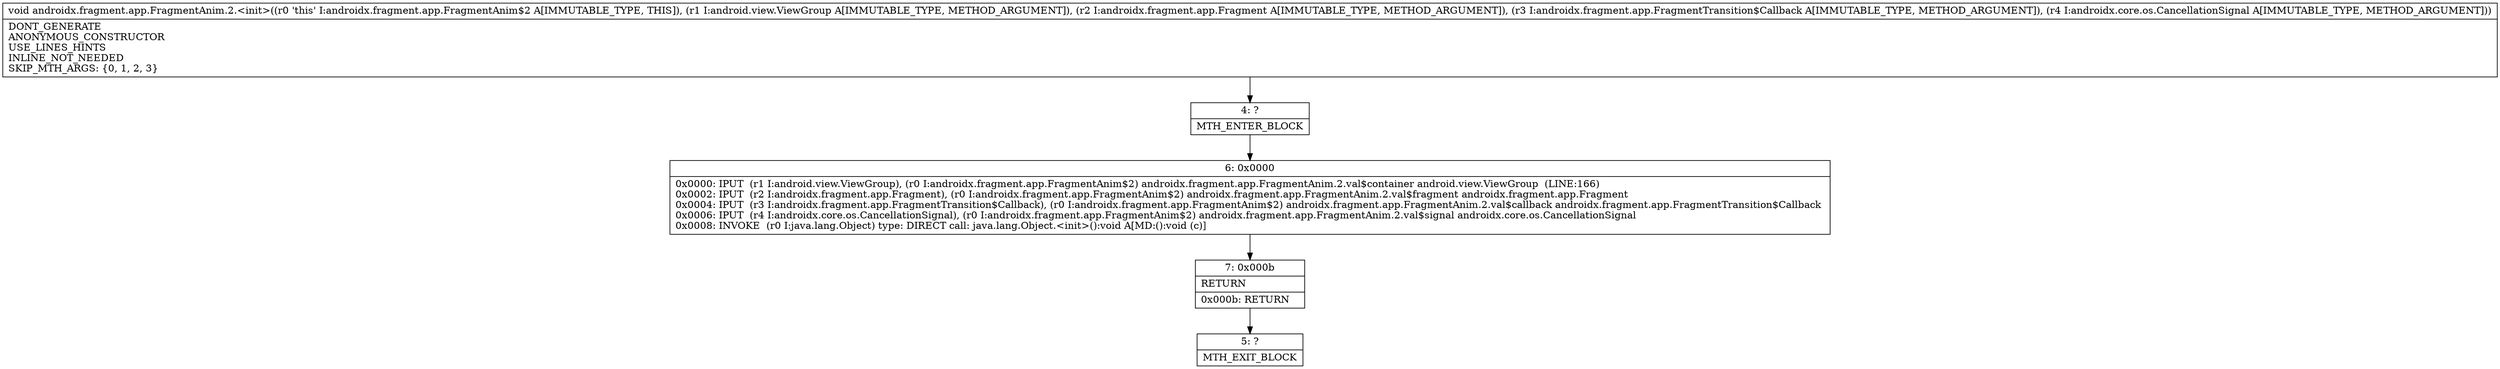 digraph "CFG forandroidx.fragment.app.FragmentAnim.2.\<init\>(Landroid\/view\/ViewGroup;Landroidx\/fragment\/app\/Fragment;Landroidx\/fragment\/app\/FragmentTransition$Callback;Landroidx\/core\/os\/CancellationSignal;)V" {
Node_4 [shape=record,label="{4\:\ ?|MTH_ENTER_BLOCK\l}"];
Node_6 [shape=record,label="{6\:\ 0x0000|0x0000: IPUT  (r1 I:android.view.ViewGroup), (r0 I:androidx.fragment.app.FragmentAnim$2) androidx.fragment.app.FragmentAnim.2.val$container android.view.ViewGroup  (LINE:166)\l0x0002: IPUT  (r2 I:androidx.fragment.app.Fragment), (r0 I:androidx.fragment.app.FragmentAnim$2) androidx.fragment.app.FragmentAnim.2.val$fragment androidx.fragment.app.Fragment \l0x0004: IPUT  (r3 I:androidx.fragment.app.FragmentTransition$Callback), (r0 I:androidx.fragment.app.FragmentAnim$2) androidx.fragment.app.FragmentAnim.2.val$callback androidx.fragment.app.FragmentTransition$Callback \l0x0006: IPUT  (r4 I:androidx.core.os.CancellationSignal), (r0 I:androidx.fragment.app.FragmentAnim$2) androidx.fragment.app.FragmentAnim.2.val$signal androidx.core.os.CancellationSignal \l0x0008: INVOKE  (r0 I:java.lang.Object) type: DIRECT call: java.lang.Object.\<init\>():void A[MD:():void (c)]\l}"];
Node_7 [shape=record,label="{7\:\ 0x000b|RETURN\l|0x000b: RETURN   \l}"];
Node_5 [shape=record,label="{5\:\ ?|MTH_EXIT_BLOCK\l}"];
MethodNode[shape=record,label="{void androidx.fragment.app.FragmentAnim.2.\<init\>((r0 'this' I:androidx.fragment.app.FragmentAnim$2 A[IMMUTABLE_TYPE, THIS]), (r1 I:android.view.ViewGroup A[IMMUTABLE_TYPE, METHOD_ARGUMENT]), (r2 I:androidx.fragment.app.Fragment A[IMMUTABLE_TYPE, METHOD_ARGUMENT]), (r3 I:androidx.fragment.app.FragmentTransition$Callback A[IMMUTABLE_TYPE, METHOD_ARGUMENT]), (r4 I:androidx.core.os.CancellationSignal A[IMMUTABLE_TYPE, METHOD_ARGUMENT]))  | DONT_GENERATE\lANONYMOUS_CONSTRUCTOR\lUSE_LINES_HINTS\lINLINE_NOT_NEEDED\lSKIP_MTH_ARGS: \{0, 1, 2, 3\}\l}"];
MethodNode -> Node_4;Node_4 -> Node_6;
Node_6 -> Node_7;
Node_7 -> Node_5;
}

